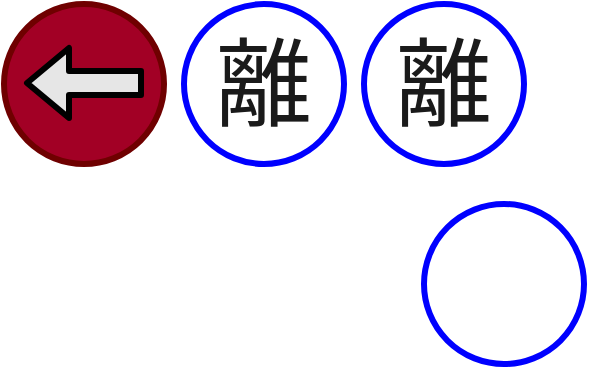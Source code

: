 <mxfile>
    <diagram id="w-7CJyka5zCctE4Li5eL" name="Page-1">
        <mxGraphModel dx="548" dy="715" grid="1" gridSize="10" guides="1" tooltips="1" connect="1" arrows="1" fold="1" page="1" pageScale="1" pageWidth="850" pageHeight="1100" math="0" shadow="0">
            <root>
                <mxCell id="0"/>
                <mxCell id="1" parent="0"/>
                <mxCell id="5" value="" style="group" parent="1" vertex="1" connectable="0">
                    <mxGeometry x="120" y="160" width="80" height="80" as="geometry"/>
                </mxCell>
                <mxCell id="2" value="" style="ellipse;whiteSpace=wrap;html=1;aspect=fixed;strokeWidth=3;fillColor=#a20025;fontColor=#ffffff;strokeColor=#6F0000;" parent="5" vertex="1">
                    <mxGeometry width="80" height="80" as="geometry"/>
                </mxCell>
                <mxCell id="3" value="" style="shape=flexArrow;endArrow=classic;html=1;strokeWidth=3;strokeColor=default;fillColor=#E6E6E6;" parent="5" edge="1">
                    <mxGeometry width="50" height="50" relative="1" as="geometry">
                        <mxPoint x="70" y="39.5" as="sourcePoint"/>
                        <mxPoint x="10" y="39.5" as="targetPoint"/>
                    </mxGeometry>
                </mxCell>
                <mxCell id="28" value="" style="group;rotation=-180;" parent="1" vertex="1" connectable="0">
                    <mxGeometry x="330" y="260" width="80" height="80" as="geometry"/>
                </mxCell>
                <mxCell id="29" value="" style="ellipse;whiteSpace=wrap;html=1;aspect=fixed;strokeWidth=3;fillColor=none;strokeColor=#0000FF;" parent="28" vertex="1">
                    <mxGeometry width="80" height="80" as="geometry"/>
                </mxCell>
                <mxCell id="30" value="" style="group;fillColor=none;" parent="1" vertex="1" connectable="0">
                    <mxGeometry x="210" y="160" width="80" height="80" as="geometry"/>
                </mxCell>
                <mxCell id="31" value="" style="ellipse;whiteSpace=wrap;html=1;aspect=fixed;strokeWidth=3;fillColor=none;strokeColor=#0000FF;" parent="30" vertex="1">
                    <mxGeometry width="80" height="80" as="geometry"/>
                </mxCell>
                <mxCell id="32" value="&lt;font face=&quot;Verdana&quot; style=&quot;font-size: 48px;&quot;&gt;離&lt;br style=&quot;font-size: 48px;&quot;&gt;&lt;/font&gt;" style="text;strokeColor=none;align=center;fillColor=none;html=1;verticalAlign=middle;whiteSpace=wrap;rounded=0;fontSize=48;labelBorderColor=none;fontColor=#1A1A1A;labelBackgroundColor=none;" parent="30" vertex="1">
                    <mxGeometry y="15" width="80" height="50" as="geometry"/>
                </mxCell>
                <mxCell id="33" value="" style="group;fillColor=none;" vertex="1" connectable="0" parent="1">
                    <mxGeometry x="300" y="160" width="80" height="80" as="geometry"/>
                </mxCell>
                <mxCell id="34" value="" style="ellipse;whiteSpace=wrap;html=1;aspect=fixed;strokeWidth=3;fillColor=none;strokeColor=#0000FF;" vertex="1" parent="33">
                    <mxGeometry width="80" height="80" as="geometry"/>
                </mxCell>
                <mxCell id="35" value="&lt;font face=&quot;Verdana&quot; style=&quot;font-size: 48px;&quot;&gt;離&lt;br style=&quot;font-size: 48px;&quot;&gt;&lt;/font&gt;" style="text;strokeColor=none;align=center;fillColor=none;html=1;verticalAlign=middle;whiteSpace=wrap;rounded=0;fontSize=48;labelBorderColor=none;fontColor=#1A1A1A;labelBackgroundColor=none;" vertex="1" parent="33">
                    <mxGeometry y="15" width="80" height="50" as="geometry"/>
                </mxCell>
            </root>
        </mxGraphModel>
    </diagram>
</mxfile>